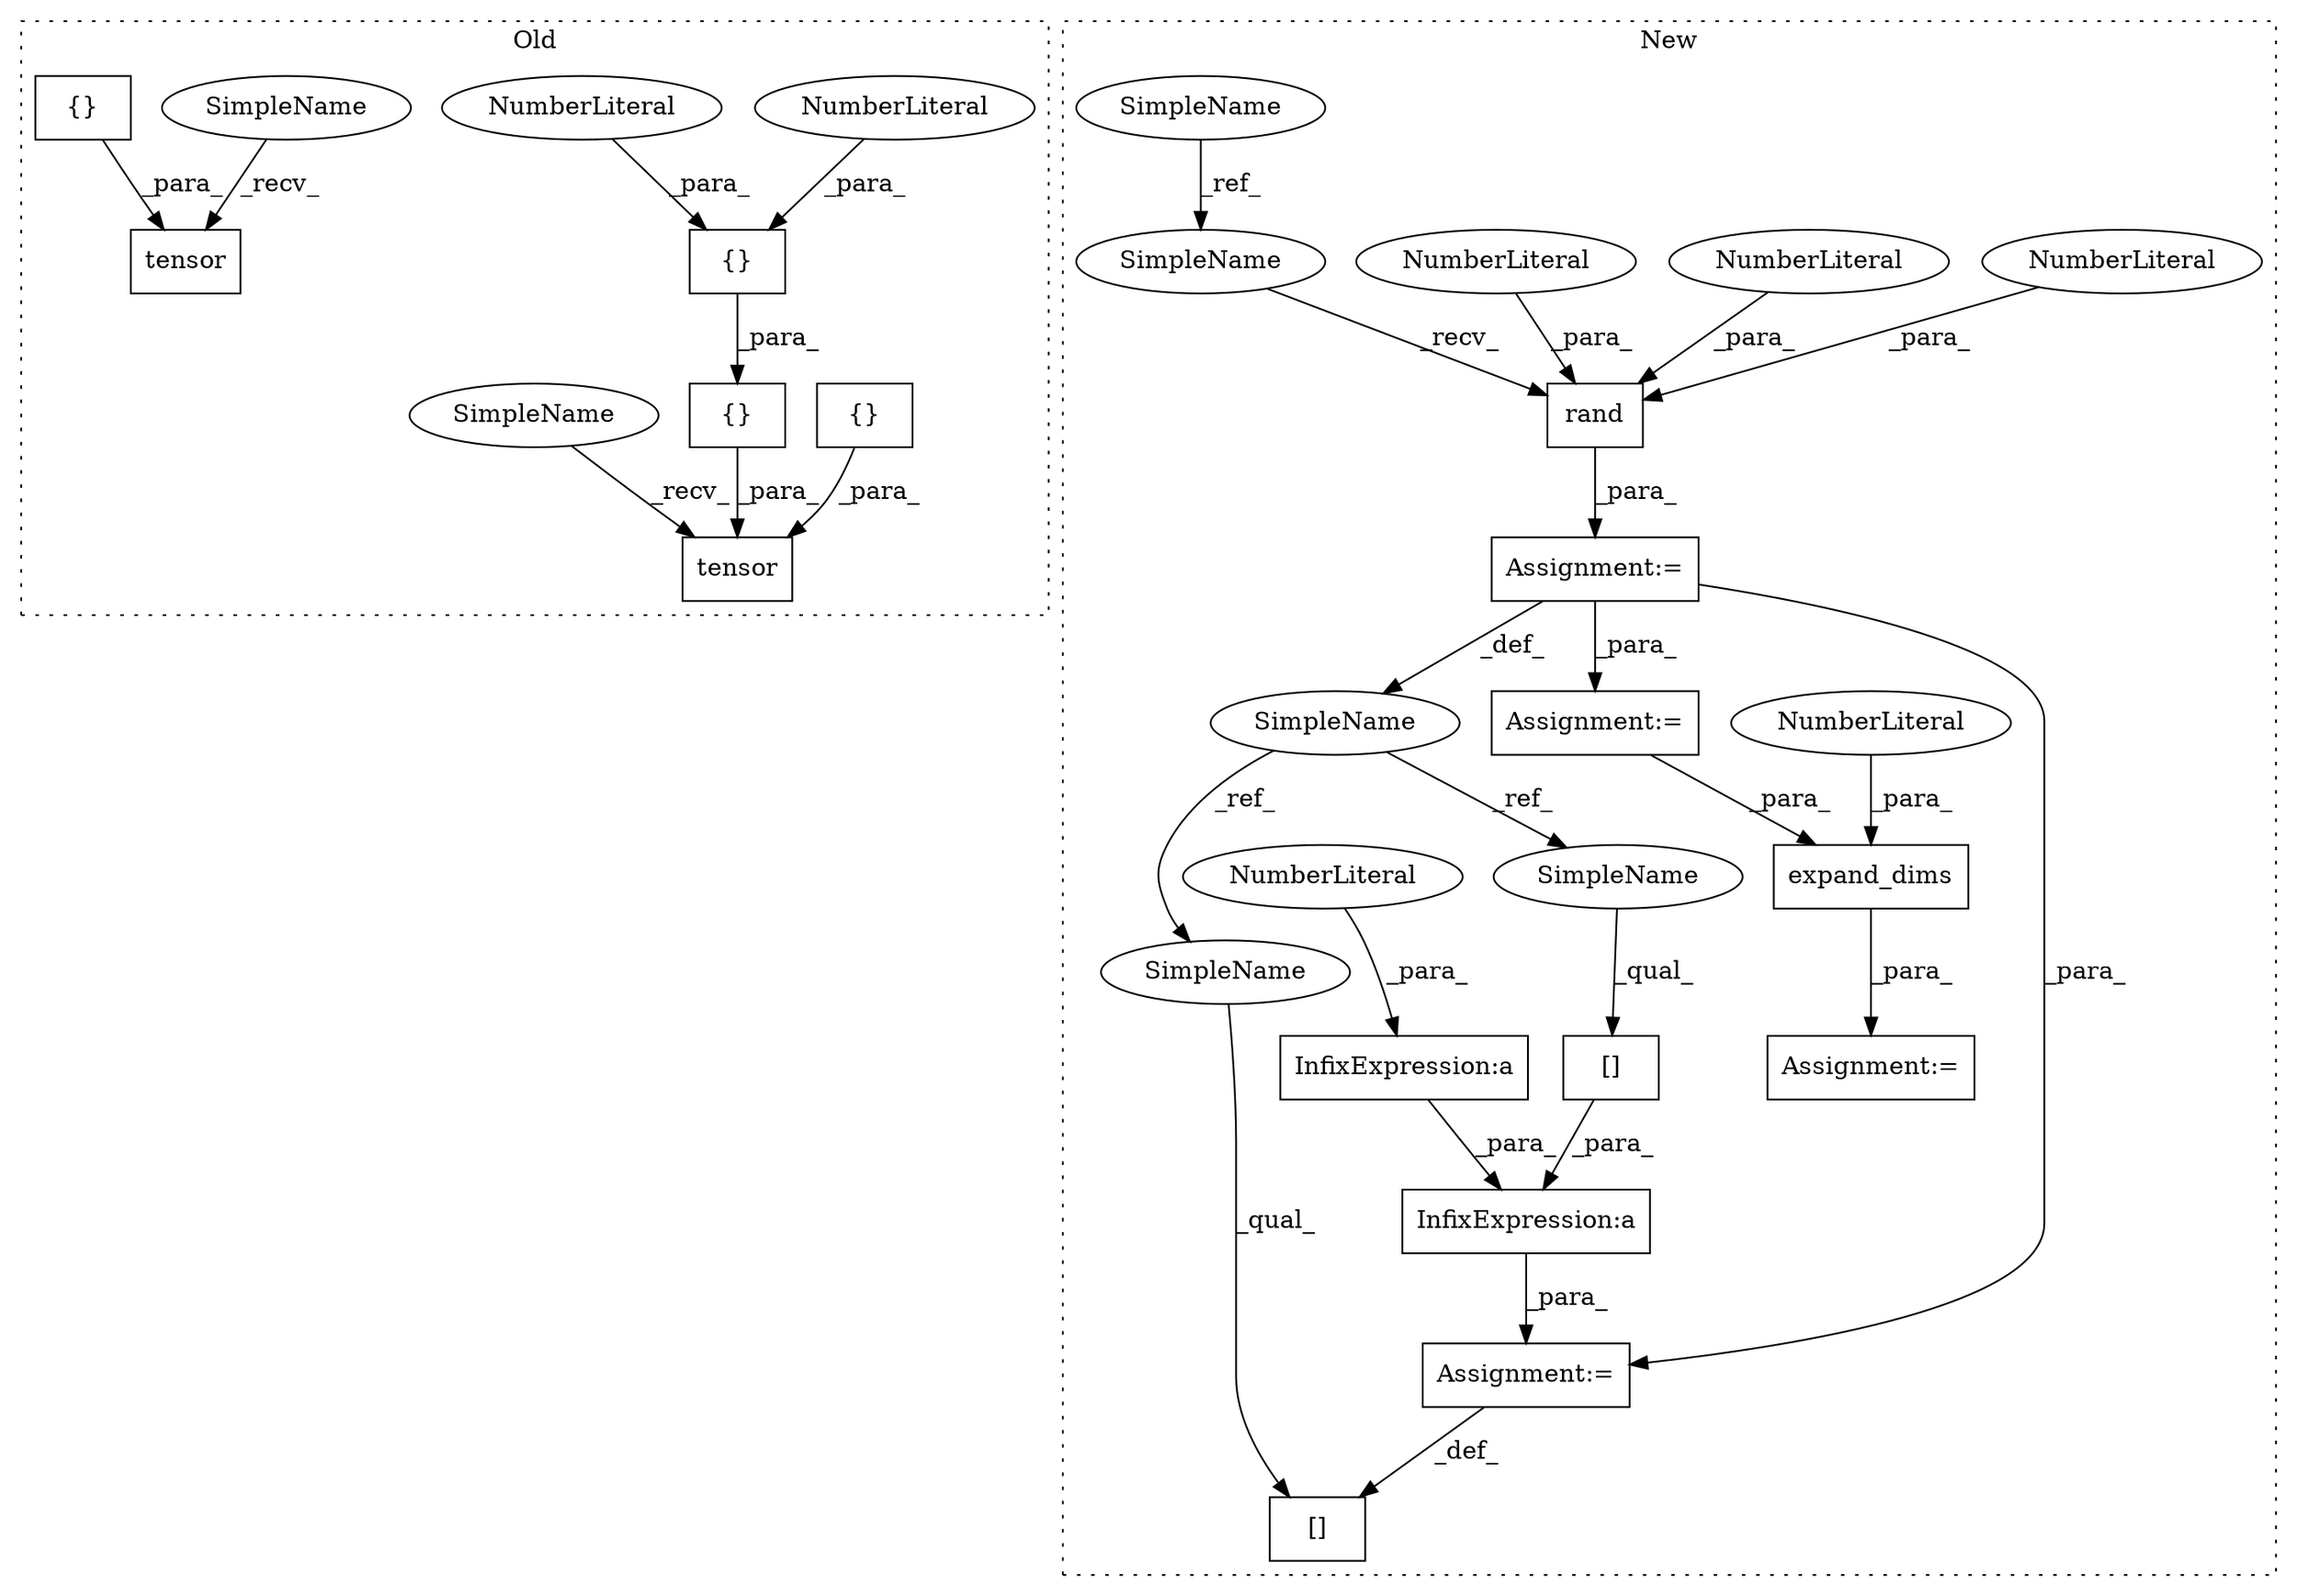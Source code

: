 digraph G {
subgraph cluster0 {
1 [label="tensor" a="32" s="5307,5404" l="7,1" shape="box"];
3 [label="{}" a="4" s="5383,5391" l="1,1" shape="box"];
16 [label="tensor" a="32" s="5422,5570" l="7,1" shape="box"];
17 [label="{}" a="4" s="5330,5354" l="1,1" shape="box"];
18 [label="NumberLiteral" a="34" s="5384" l="3" shape="ellipse"];
19 [label="{}" a="4" s="5495,5509" l="1,1" shape="box"];
20 [label="NumberLiteral" a="34" s="5388" l="3" shape="ellipse"];
21 [label="{}" a="4" s="5382,5402" l="1,1" shape="box"];
29 [label="SimpleName" a="42" s="5301" l="5" shape="ellipse"];
30 [label="SimpleName" a="42" s="5416" l="5" shape="ellipse"];
label = "Old";
style="dotted";
}
subgraph cluster1 {
2 [label="expand_dims" a="32" s="5842,5864" l="12,1" shape="box"];
4 [label="rand" a="32" s="5407,5417" l="5,1" shape="box"];
5 [label="InfixExpression:a" a="27" s="5779" l="3" shape="box"];
6 [label="InfixExpression:a" a="27" s="5773" l="3" shape="box"];
7 [label="NumberLiteral" a="34" s="5772" l="1" shape="ellipse"];
8 [label="[]" a="2" s="5782,5788" l="5,1" shape="box"];
9 [label="NumberLiteral" a="34" s="5412" l="1" shape="ellipse"];
10 [label="[]" a="2" s="5762,5768" l="5,1" shape="box"];
11 [label="NumberLiteral" a="34" s="5416" l="1" shape="ellipse"];
12 [label="NumberLiteral" a="34" s="5863" l="1" shape="ellipse"];
13 [label="NumberLiteral" a="34" s="5414" l="1" shape="ellipse"];
14 [label="SimpleName" a="42" s="5396" l="4" shape="ellipse"];
15 [label="SimpleName" a="42" s="5355" l="5" shape="ellipse"];
22 [label="Assignment:=" a="7" s="5699" l="1" shape="box"];
23 [label="Assignment:=" a="7" s="5769" l="1" shape="box"];
24 [label="Assignment:=" a="7" s="5400" l="1" shape="box"];
25 [label="Assignment:=" a="7" s="5835" l="1" shape="box"];
26 [label="SimpleName" a="42" s="5401" l="5" shape="ellipse"];
27 [label="SimpleName" a="42" s="5782" l="4" shape="ellipse"];
28 [label="SimpleName" a="42" s="5762" l="4" shape="ellipse"];
label = "New";
style="dotted";
}
2 -> 25 [label="_para_"];
3 -> 21 [label="_para_"];
4 -> 24 [label="_para_"];
5 -> 23 [label="_para_"];
6 -> 5 [label="_para_"];
7 -> 6 [label="_para_"];
8 -> 5 [label="_para_"];
9 -> 4 [label="_para_"];
11 -> 4 [label="_para_"];
12 -> 2 [label="_para_"];
13 -> 4 [label="_para_"];
14 -> 27 [label="_ref_"];
14 -> 28 [label="_ref_"];
15 -> 26 [label="_ref_"];
17 -> 1 [label="_para_"];
18 -> 3 [label="_para_"];
19 -> 16 [label="_para_"];
20 -> 3 [label="_para_"];
21 -> 1 [label="_para_"];
22 -> 2 [label="_para_"];
23 -> 10 [label="_def_"];
24 -> 14 [label="_def_"];
24 -> 22 [label="_para_"];
24 -> 23 [label="_para_"];
26 -> 4 [label="_recv_"];
27 -> 8 [label="_qual_"];
28 -> 10 [label="_qual_"];
29 -> 1 [label="_recv_"];
30 -> 16 [label="_recv_"];
}
